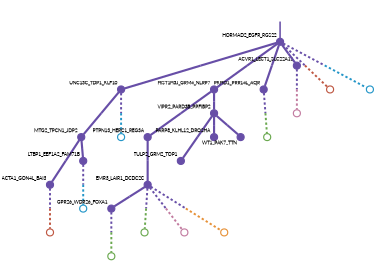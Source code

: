 strict digraph  {
graph[splines=false]; nodesep=0.7; rankdir=TB; ranksep=0.6; forcelabels=true; dpi=600; size=2.5;
0 [color="#674ea7ff", fillcolor="#674ea7ff", fixedsize=true, fontname=Lato, fontsize="12pt", height="0.25", label="", penwidth=3, shape=circle, style=filled, xlabel=MTG2_TPCN1_JDP2];
5 [color="#674ea7ff", fillcolor="#674ea7ff", fixedsize=true, fontname=Lato, fontsize="12pt", height="0.25", label="", penwidth=3, shape=circle, style=filled, xlabel=ACTA1_GON4L_BAI3];
13 [color="#674ea7ff", fillcolor="#674ea7ff", fixedsize=true, fontname=Lato, fontsize="12pt", height="0.25", label="", penwidth=3, shape=circle, style=filled, xlabel=LTBP1_EEF1A2_FAM71B];
1 [color="#674ea7ff", fillcolor="#674ea7ff", fixedsize=true, fontname=Lato, fontsize="12pt", height="0.25", label="", penwidth=3, shape=circle, style=filled, xlabel=HORMAD2_EGFR_RGS22];
2 [color="#674ea7ff", fillcolor="#674ea7ff", fixedsize=true, fontname=Lato, fontsize="12pt", height="0.25", label="", penwidth=3, shape=circle, style=filled, xlabel=UNC13C_TDP1_KLF10];
3 [color="#674ea7ff", fillcolor="#674ea7ff", fixedsize=true, fontname=Lato, fontsize="12pt", height="0.25", label="", penwidth=3, shape=circle, style=filled, xlabel=HIST1H3J_GRM4_NLRP7];
8 [color="#674ea7ff", fillcolor="#674ea7ff", fixedsize=true, fontname=Lato, fontsize="12pt", height="0.25", label="", penwidth=3, shape=circle, style=filled, xlabel=PKHD1_PRR14L_AQR];
11 [color="#674ea7ff", fillcolor="#674ea7ff", fixedsize=true, fontname=Lato, fontsize="12pt", height="0.25", label="", penwidth=3, shape=circle, style=filled, xlabel=ACVR1_LECT1_SLC22A11];
21 [color="#be5742ff", fillcolor="#be5742ff", fixedsize=true, fontname=Lato, fontsize="12pt", height="0.25", label="", penwidth=3, shape=circle, style=solid, xlabel=""];
23 [color="#2496c8ff", fillcolor="#2496c8ff", fixedsize=true, fontname=Lato, fontsize="12pt", height="0.25", label="", penwidth=3, shape=circle, style=solid, xlabel=""];
24 [color="#2496c8ff", fillcolor="#2496c8ff", fixedsize=true, fontname=Lato, fontsize="12pt", height="0.25", label="", penwidth=3, shape=circle, style=solid, xlabel=""];
7 [color="#674ea7ff", fillcolor="#674ea7ff", fixedsize=true, fontname=Lato, fontsize="12pt", height="0.25", label="", penwidth=3, shape=circle, style=filled, xlabel=PTPN13_HERC1_REG3A];
9 [color="#674ea7ff", fillcolor="#674ea7ff", fixedsize=true, fontname=Lato, fontsize="12pt", height="0.25", label="", penwidth=3, shape=circle, style=filled, xlabel=VIPR2_PARD3B_PPFIBP2];
4 [color="#674ea7ff", fillcolor="#674ea7ff", fixedsize=true, fontname=Lato, fontsize="12pt", height="0.25", label="", penwidth=3, shape=circle, style=filled, xlabel=EMR3_LAIR1_DCDC2C];
14 [color="#674ea7ff", fillcolor="#674ea7ff", fixedsize=true, fontname=Lato, fontsize="12pt", height="0.25", label="", penwidth=3, shape=circle, style=filled, xlabel=GPR26_WDR26_FOXA1];
15 [color="#6aa84fff", fillcolor="#6aa84fff", fixedsize=true, fontname=Lato, fontsize="12pt", height="0.25", label="", penwidth=3, shape=circle, style=solid, xlabel=""];
18 [color="#c27ba0ff", fillcolor="#c27ba0ff", fixedsize=true, fontname=Lato, fontsize="12pt", height="0.25", label="", penwidth=3, shape=circle, style=solid, xlabel=""];
20 [color="#e69138ff", fillcolor="#e69138ff", fixedsize=true, fontname=Lato, fontsize="12pt", height="0.25", label="", penwidth=3, shape=circle, style=solid, xlabel=""];
22 [color="#be5742ff", fillcolor="#be5742ff", fixedsize=true, fontname=Lato, fontsize="12pt", height="0.25", label="", penwidth=3, shape=circle, style=solid, xlabel=""];
16 [color="#6aa84fff", fillcolor="#6aa84fff", fixedsize=true, fontname=Lato, fontsize="12pt", height="0.25", label="", penwidth=3, shape=circle, style=solid, xlabel=""];
6 [color="#674ea7ff", fillcolor="#674ea7ff", fixedsize=true, fontname=Lato, fontsize="12pt", height="0.25", label="", penwidth=3, shape=circle, style=filled, xlabel=TULP2_GRM2_TOP1];
10 [color="#674ea7ff", fillcolor="#674ea7ff", fixedsize=true, fontname=Lato, fontsize="12pt", height="0.25", label="", penwidth=3, shape=circle, style=filled, xlabel=PARP8_KLHL12_DROSHA];
12 [color="#674ea7ff", fillcolor="#674ea7ff", fixedsize=true, fontname=Lato, fontsize="12pt", height="0.25", label="", penwidth=3, shape=circle, style=filled, xlabel=WT1_PAK7_TTN];
19 [color="#c27ba0ff", fillcolor="#c27ba0ff", fixedsize=true, fontname=Lato, fontsize="12pt", height="0.25", label="", penwidth=3, shape=circle, style=solid, xlabel=""];
25 [color="#2496c8ff", fillcolor="#2496c8ff", fixedsize=true, fontname=Lato, fontsize="12pt", height="0.25", label="", penwidth=3, shape=circle, style=solid, xlabel=""];
17 [color="#6aa84fff", fillcolor="#6aa84fff", fixedsize=true, fontname=Lato, fontsize="12pt", height="0.25", label="", penwidth=3, shape=circle, style=solid, xlabel=""];
normal [label="", penwidth=3, style=invis, xlabel=HORMAD2_EGFR_RGS22];
0 -> 5  [arrowsize=0, color="#674ea7ff;0.5:#674ea7ff", minlen="2.0", penwidth="5.5", style=solid];
0 -> 13  [arrowsize=0, color="#674ea7ff;0.5:#674ea7ff", minlen="1.1999999284744263", penwidth="5.5", style=solid];
5 -> 22  [arrowsize=0, color="#674ea7ff;0.5:#be5742ff", minlen="2.0", penwidth=5, style=dashed];
13 -> 25  [arrowsize=0, color="#674ea7ff;0.5:#2496c8ff", minlen="2.0", penwidth=5, style=dashed];
1 -> 2  [arrowsize=0, color="#674ea7ff;0.5:#674ea7ff", minlen="2.0", penwidth="5.5", style=solid];
1 -> 3  [arrowsize=0, color="#674ea7ff;0.5:#674ea7ff", minlen="2.0", penwidth="5.5", style=solid];
1 -> 8  [arrowsize=0, color="#674ea7ff;0.5:#674ea7ff", minlen="2.0", penwidth="5.5", style=solid];
1 -> 11  [arrowsize=0, color="#674ea7ff;0.5:#674ea7ff", minlen="1.8000000715255737", penwidth="5.5", style=solid];
1 -> 21  [arrowsize=0, color="#674ea7ff;0.5:#be5742ff", minlen="2.0", penwidth=5, style=dashed];
1 -> 23  [arrowsize=0, color="#674ea7ff;0.5:#2496c8ff", minlen="2.0", penwidth=5, style=dashed];
2 -> 0  [arrowsize=0, color="#674ea7ff;0.5:#674ea7ff", minlen="2.0", penwidth="5.5", style=solid];
2 -> 24  [arrowsize=0, color="#674ea7ff;0.5:#2496c8ff", minlen="2.0", penwidth=5, style=dashed];
3 -> 7  [arrowsize=0, color="#674ea7ff;0.5:#674ea7ff", minlen="2.0", penwidth="5.5", style=solid];
3 -> 9  [arrowsize=0, color="#674ea7ff;0.5:#674ea7ff", minlen="1.8000000715255737", penwidth="5.5", style=solid];
8 -> 16  [arrowsize=0, color="#674ea7ff;0.5:#6aa84fff", minlen="2.0", penwidth=5, style=dashed];
11 -> 19  [arrowsize=0, color="#674ea7ff;0.5:#c27ba0ff", minlen="2.0", penwidth=5, style=dashed];
7 -> 4  [arrowsize=0, color="#674ea7ff;0.5:#674ea7ff", minlen="2.0", penwidth="5.5", style=solid];
9 -> 6  [arrowsize=0, color="#674ea7ff;0.5:#674ea7ff", minlen="2.0", penwidth="5.5", style=solid];
9 -> 10  [arrowsize=0, color="#674ea7ff;0.5:#674ea7ff", minlen="1.8000000715255737", penwidth="5.5", style=solid];
9 -> 12  [arrowsize=0, color="#674ea7ff;0.5:#674ea7ff", minlen="1.3999998569488525", penwidth="5.5", style=solid];
4 -> 14  [arrowsize=0, color="#674ea7ff;0.5:#674ea7ff", minlen="1.0", penwidth="5.5", style=solid];
4 -> 15  [arrowsize=0, color="#674ea7ff;0.5:#6aa84fff", minlen="2.0", penwidth=5, style=dashed];
4 -> 18  [arrowsize=0, color="#674ea7ff;0.5:#c27ba0ff", minlen="2.0", penwidth=5, style=dashed];
4 -> 20  [arrowsize=0, color="#674ea7ff;0.5:#e69138ff", minlen="2.0", penwidth=5, style=dashed];
14 -> 17  [arrowsize=0, color="#674ea7ff;0.5:#6aa84fff", minlen="2.0", penwidth=5, style=dashed];
normal -> 1  [arrowsize=0, color="#674ea7ff", label="", penwidth=4, style=solid];
}
